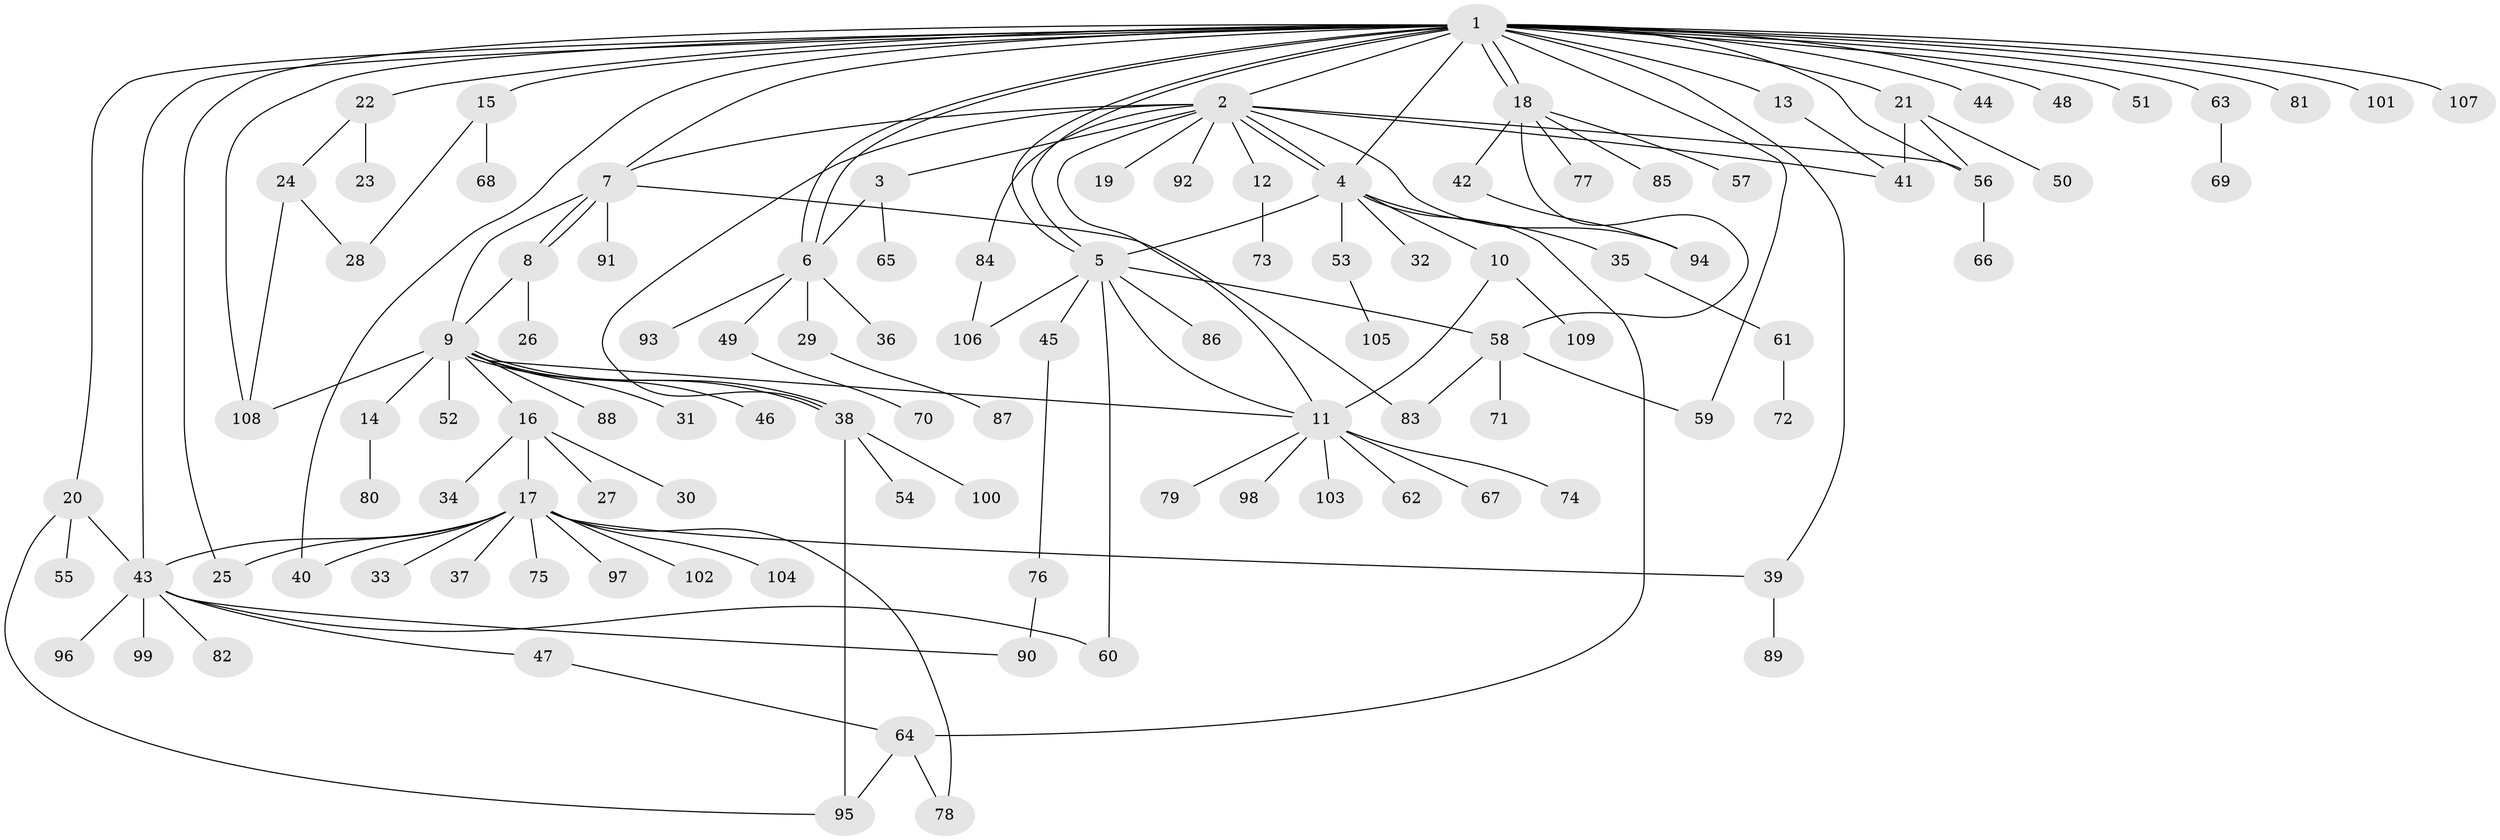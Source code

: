 // coarse degree distribution, {28: 0.013157894736842105, 14: 0.013157894736842105, 3: 0.05263157894736842, 9: 0.013157894736842105, 8: 0.013157894736842105, 7: 0.039473684210526314, 4: 0.10526315789473684, 11: 0.013157894736842105, 2: 0.19736842105263158, 1: 0.5, 5: 0.013157894736842105, 12: 0.013157894736842105, 6: 0.013157894736842105}
// Generated by graph-tools (version 1.1) at 2025/18/03/04/25 18:18:14]
// undirected, 109 vertices, 146 edges
graph export_dot {
graph [start="1"]
  node [color=gray90,style=filled];
  1;
  2;
  3;
  4;
  5;
  6;
  7;
  8;
  9;
  10;
  11;
  12;
  13;
  14;
  15;
  16;
  17;
  18;
  19;
  20;
  21;
  22;
  23;
  24;
  25;
  26;
  27;
  28;
  29;
  30;
  31;
  32;
  33;
  34;
  35;
  36;
  37;
  38;
  39;
  40;
  41;
  42;
  43;
  44;
  45;
  46;
  47;
  48;
  49;
  50;
  51;
  52;
  53;
  54;
  55;
  56;
  57;
  58;
  59;
  60;
  61;
  62;
  63;
  64;
  65;
  66;
  67;
  68;
  69;
  70;
  71;
  72;
  73;
  74;
  75;
  76;
  77;
  78;
  79;
  80;
  81;
  82;
  83;
  84;
  85;
  86;
  87;
  88;
  89;
  90;
  91;
  92;
  93;
  94;
  95;
  96;
  97;
  98;
  99;
  100;
  101;
  102;
  103;
  104;
  105;
  106;
  107;
  108;
  109;
  1 -- 2;
  1 -- 4;
  1 -- 5;
  1 -- 5;
  1 -- 6;
  1 -- 6;
  1 -- 7;
  1 -- 13;
  1 -- 15;
  1 -- 18;
  1 -- 18;
  1 -- 20;
  1 -- 21;
  1 -- 22;
  1 -- 25;
  1 -- 39;
  1 -- 40;
  1 -- 43;
  1 -- 44;
  1 -- 48;
  1 -- 51;
  1 -- 56;
  1 -- 59;
  1 -- 63;
  1 -- 81;
  1 -- 101;
  1 -- 107;
  1 -- 108;
  2 -- 3;
  2 -- 4;
  2 -- 4;
  2 -- 7;
  2 -- 11;
  2 -- 12;
  2 -- 19;
  2 -- 38;
  2 -- 41;
  2 -- 56;
  2 -- 84;
  2 -- 92;
  2 -- 94;
  3 -- 6;
  3 -- 65;
  4 -- 5;
  4 -- 10;
  4 -- 32;
  4 -- 35;
  4 -- 53;
  4 -- 64;
  5 -- 11;
  5 -- 45;
  5 -- 58;
  5 -- 60;
  5 -- 86;
  5 -- 106;
  6 -- 29;
  6 -- 36;
  6 -- 49;
  6 -- 93;
  7 -- 8;
  7 -- 8;
  7 -- 9;
  7 -- 83;
  7 -- 91;
  8 -- 9;
  8 -- 26;
  9 -- 11;
  9 -- 14;
  9 -- 16;
  9 -- 31;
  9 -- 38;
  9 -- 38;
  9 -- 46;
  9 -- 52;
  9 -- 88;
  9 -- 108;
  10 -- 11;
  10 -- 109;
  11 -- 62;
  11 -- 67;
  11 -- 74;
  11 -- 79;
  11 -- 98;
  11 -- 103;
  12 -- 73;
  13 -- 41;
  14 -- 80;
  15 -- 28;
  15 -- 68;
  16 -- 17;
  16 -- 27;
  16 -- 30;
  16 -- 34;
  17 -- 25;
  17 -- 33;
  17 -- 37;
  17 -- 39;
  17 -- 40;
  17 -- 43;
  17 -- 75;
  17 -- 78;
  17 -- 97;
  17 -- 102;
  17 -- 104;
  18 -- 42;
  18 -- 57;
  18 -- 58;
  18 -- 77;
  18 -- 85;
  20 -- 43;
  20 -- 55;
  20 -- 95;
  21 -- 41;
  21 -- 50;
  21 -- 56;
  22 -- 23;
  22 -- 24;
  24 -- 28;
  24 -- 108;
  29 -- 87;
  35 -- 61;
  38 -- 54;
  38 -- 95;
  38 -- 100;
  39 -- 89;
  42 -- 94;
  43 -- 47;
  43 -- 60;
  43 -- 82;
  43 -- 90;
  43 -- 96;
  43 -- 99;
  45 -- 76;
  47 -- 64;
  49 -- 70;
  53 -- 105;
  56 -- 66;
  58 -- 59;
  58 -- 71;
  58 -- 83;
  61 -- 72;
  63 -- 69;
  64 -- 78;
  64 -- 95;
  76 -- 90;
  84 -- 106;
}
